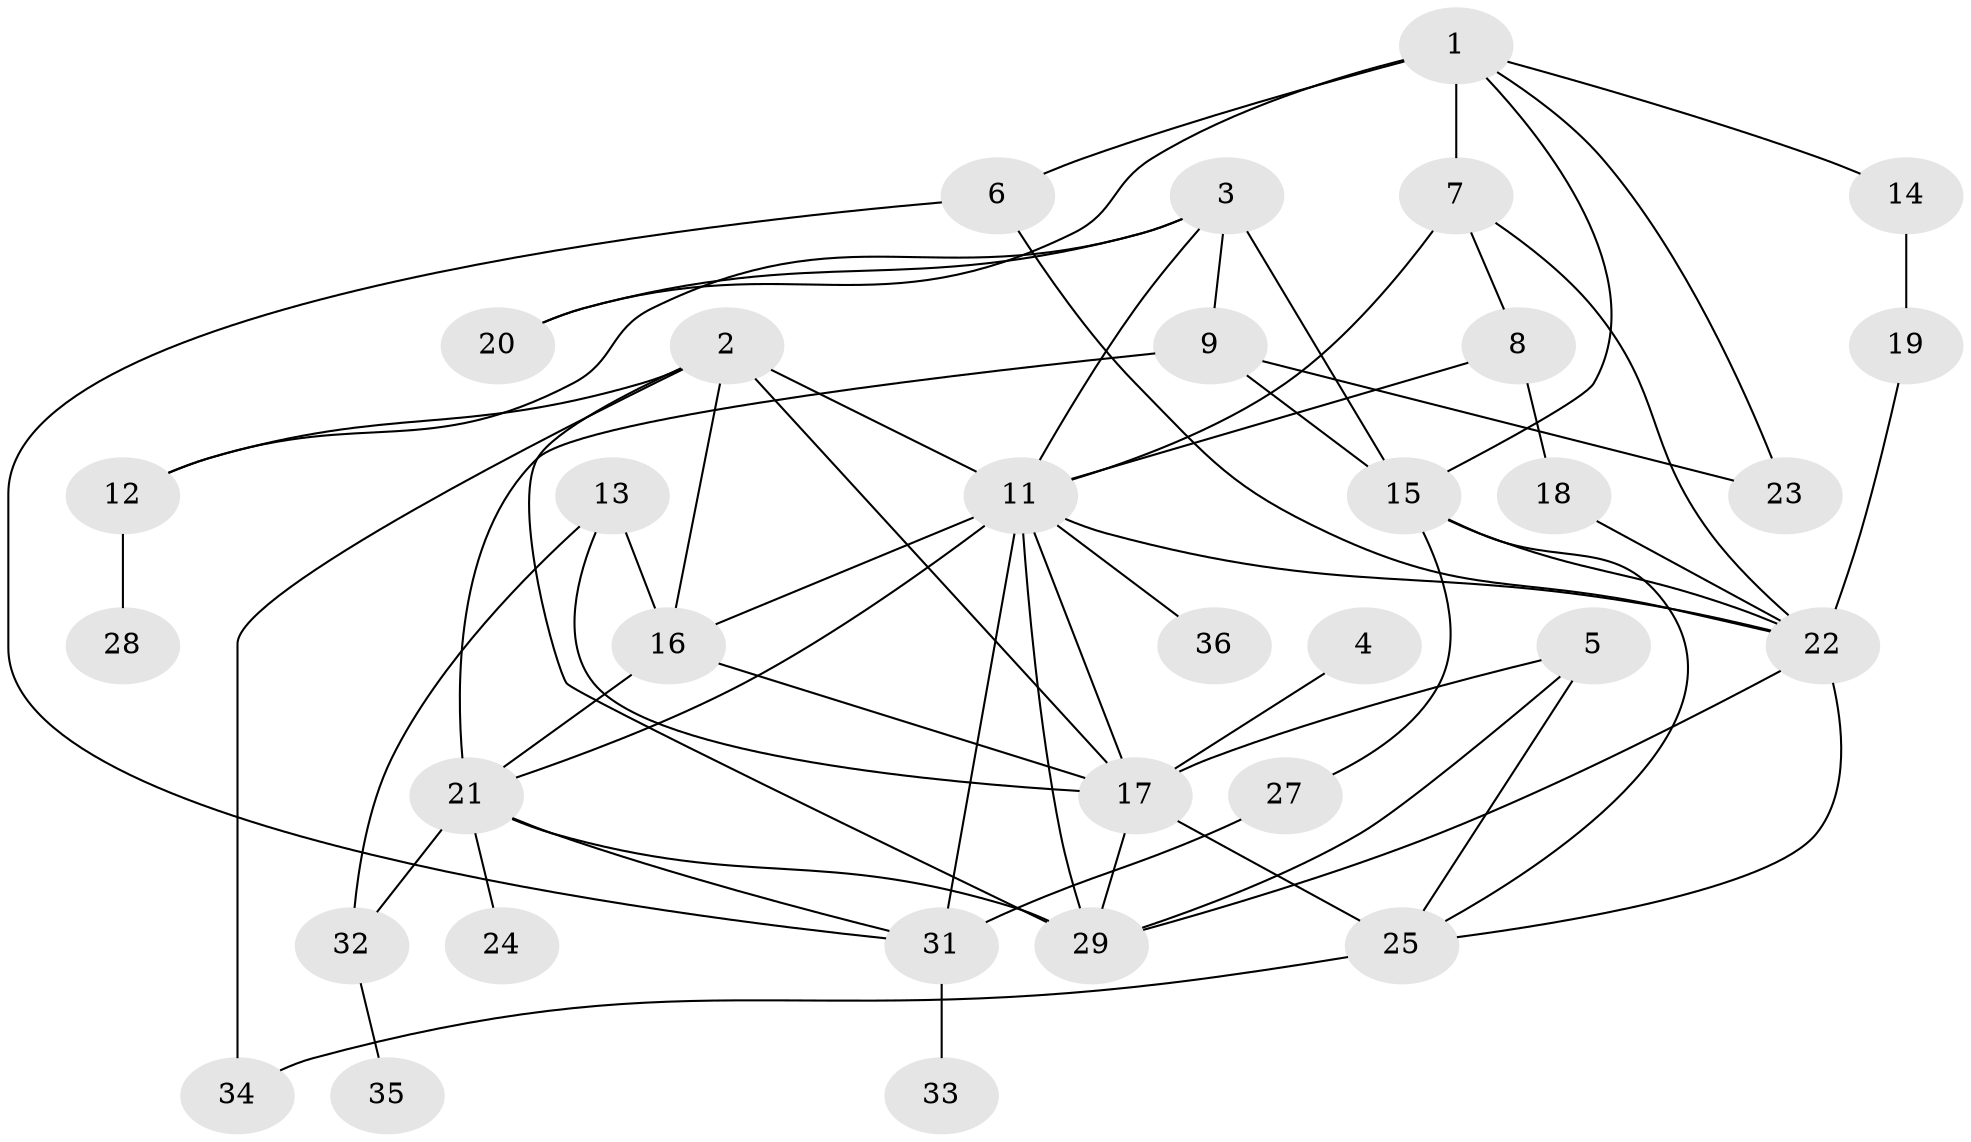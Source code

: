 // original degree distribution, {3: 0.17333333333333334, 5: 0.10666666666666667, 1: 0.24, 2: 0.17333333333333334, 4: 0.17333333333333334, 0: 0.05333333333333334, 7: 0.04, 6: 0.04}
// Generated by graph-tools (version 1.1) at 2025/48/03/04/25 22:48:29]
// undirected, 33 vertices, 62 edges
graph export_dot {
  node [color=gray90,style=filled];
  1;
  2;
  3;
  4;
  5;
  6;
  7;
  8;
  9;
  11;
  12;
  13;
  14;
  15;
  16;
  17;
  18;
  19;
  20;
  21;
  22;
  23;
  24;
  25;
  27;
  28;
  29;
  31;
  32;
  33;
  34;
  35;
  36;
  1 -- 6 [weight=3.0];
  1 -- 7 [weight=3.0];
  1 -- 14 [weight=1.0];
  1 -- 15 [weight=1.0];
  1 -- 20 [weight=1.0];
  1 -- 23 [weight=1.0];
  2 -- 11 [weight=1.0];
  2 -- 12 [weight=1.0];
  2 -- 16 [weight=2.0];
  2 -- 17 [weight=1.0];
  2 -- 29 [weight=1.0];
  2 -- 34 [weight=1.0];
  3 -- 9 [weight=1.0];
  3 -- 11 [weight=1.0];
  3 -- 12 [weight=1.0];
  3 -- 15 [weight=1.0];
  3 -- 20 [weight=1.0];
  4 -- 17 [weight=1.0];
  5 -- 17 [weight=1.0];
  5 -- 25 [weight=1.0];
  5 -- 29 [weight=1.0];
  6 -- 22 [weight=1.0];
  6 -- 31 [weight=1.0];
  7 -- 8 [weight=1.0];
  7 -- 11 [weight=1.0];
  7 -- 22 [weight=1.0];
  8 -- 11 [weight=1.0];
  8 -- 18 [weight=1.0];
  9 -- 15 [weight=1.0];
  9 -- 21 [weight=1.0];
  9 -- 23 [weight=1.0];
  11 -- 16 [weight=1.0];
  11 -- 17 [weight=2.0];
  11 -- 21 [weight=1.0];
  11 -- 22 [weight=1.0];
  11 -- 29 [weight=2.0];
  11 -- 31 [weight=1.0];
  11 -- 36 [weight=1.0];
  12 -- 28 [weight=1.0];
  13 -- 16 [weight=2.0];
  13 -- 17 [weight=1.0];
  13 -- 32 [weight=2.0];
  14 -- 19 [weight=1.0];
  15 -- 22 [weight=1.0];
  15 -- 25 [weight=1.0];
  15 -- 27 [weight=1.0];
  16 -- 17 [weight=1.0];
  16 -- 21 [weight=1.0];
  17 -- 25 [weight=2.0];
  17 -- 29 [weight=1.0];
  18 -- 22 [weight=1.0];
  19 -- 22 [weight=1.0];
  21 -- 24 [weight=1.0];
  21 -- 29 [weight=1.0];
  21 -- 31 [weight=1.0];
  21 -- 32 [weight=1.0];
  22 -- 25 [weight=1.0];
  22 -- 29 [weight=1.0];
  25 -- 34 [weight=1.0];
  27 -- 31 [weight=3.0];
  31 -- 33 [weight=1.0];
  32 -- 35 [weight=1.0];
}
